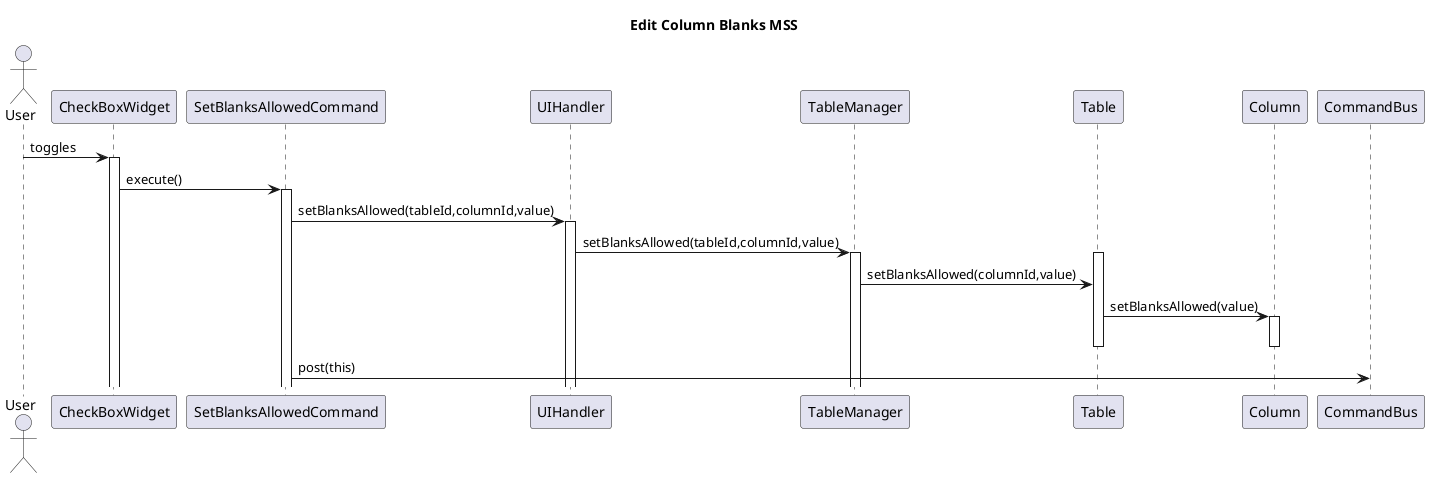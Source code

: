 @startuml
title Edit Column Blanks MSS
Actor User

User -> CheckBoxWidget: toggles

activate CheckBoxWidget
CheckBoxWidget -> SetBlanksAllowedCommand: execute()
activate SetBlanksAllowedCommand
SetBlanksAllowedCommand -> UIHandler: setBlanksAllowed(tableId,columnId,value)
activate UIHandler
UIHandler -> TableManager: setBlanksAllowed(tableId,columnId,value)
activate TableManager
activate Table
TableManager -> Table: setBlanksAllowed(columnId,value)

Table -> Column: setBlanksAllowed(value)
activate Column
deactivate Column
deactivate Table

SetBlanksAllowedCommand -> CommandBus: post(this)



@enduml